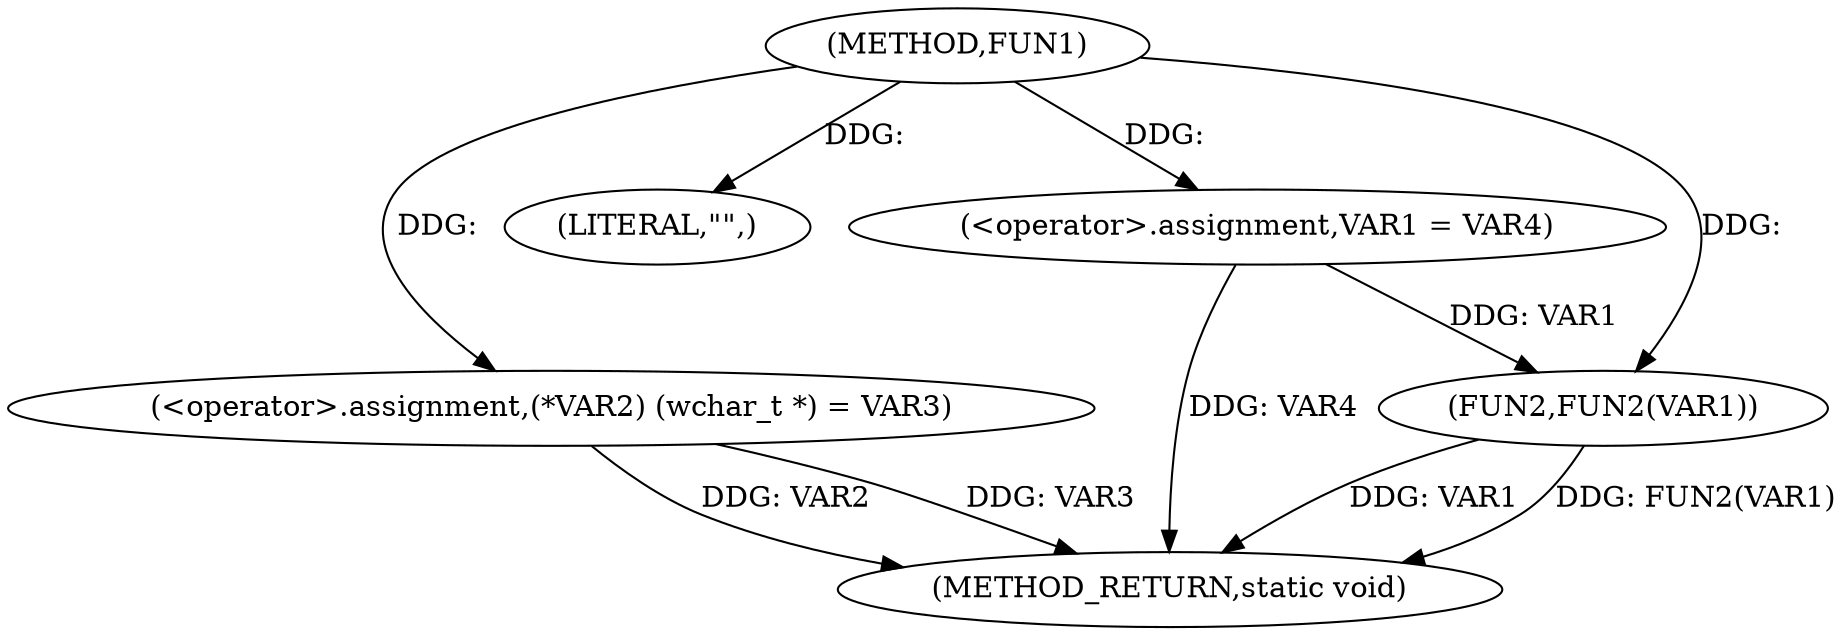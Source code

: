 digraph FUN1 {  
"1000100" [label = "(METHOD,FUN1)" ]
"1000113" [label = "(METHOD_RETURN,static void)" ]
"1000104" [label = "(<operator>.assignment,(*VAR2) (wchar_t *) = VAR3)" ]
"1000107" [label = "(LITERAL,\"\",)" ]
"1000108" [label = "(<operator>.assignment,VAR1 = VAR4)" ]
"1000111" [label = "(FUN2,FUN2(VAR1))" ]
  "1000104" -> "1000113"  [ label = "DDG: VAR2"] 
  "1000111" -> "1000113"  [ label = "DDG: VAR1"] 
  "1000108" -> "1000113"  [ label = "DDG: VAR4"] 
  "1000111" -> "1000113"  [ label = "DDG: FUN2(VAR1)"] 
  "1000104" -> "1000113"  [ label = "DDG: VAR3"] 
  "1000100" -> "1000104"  [ label = "DDG: "] 
  "1000100" -> "1000107"  [ label = "DDG: "] 
  "1000100" -> "1000108"  [ label = "DDG: "] 
  "1000108" -> "1000111"  [ label = "DDG: VAR1"] 
  "1000100" -> "1000111"  [ label = "DDG: "] 
}

